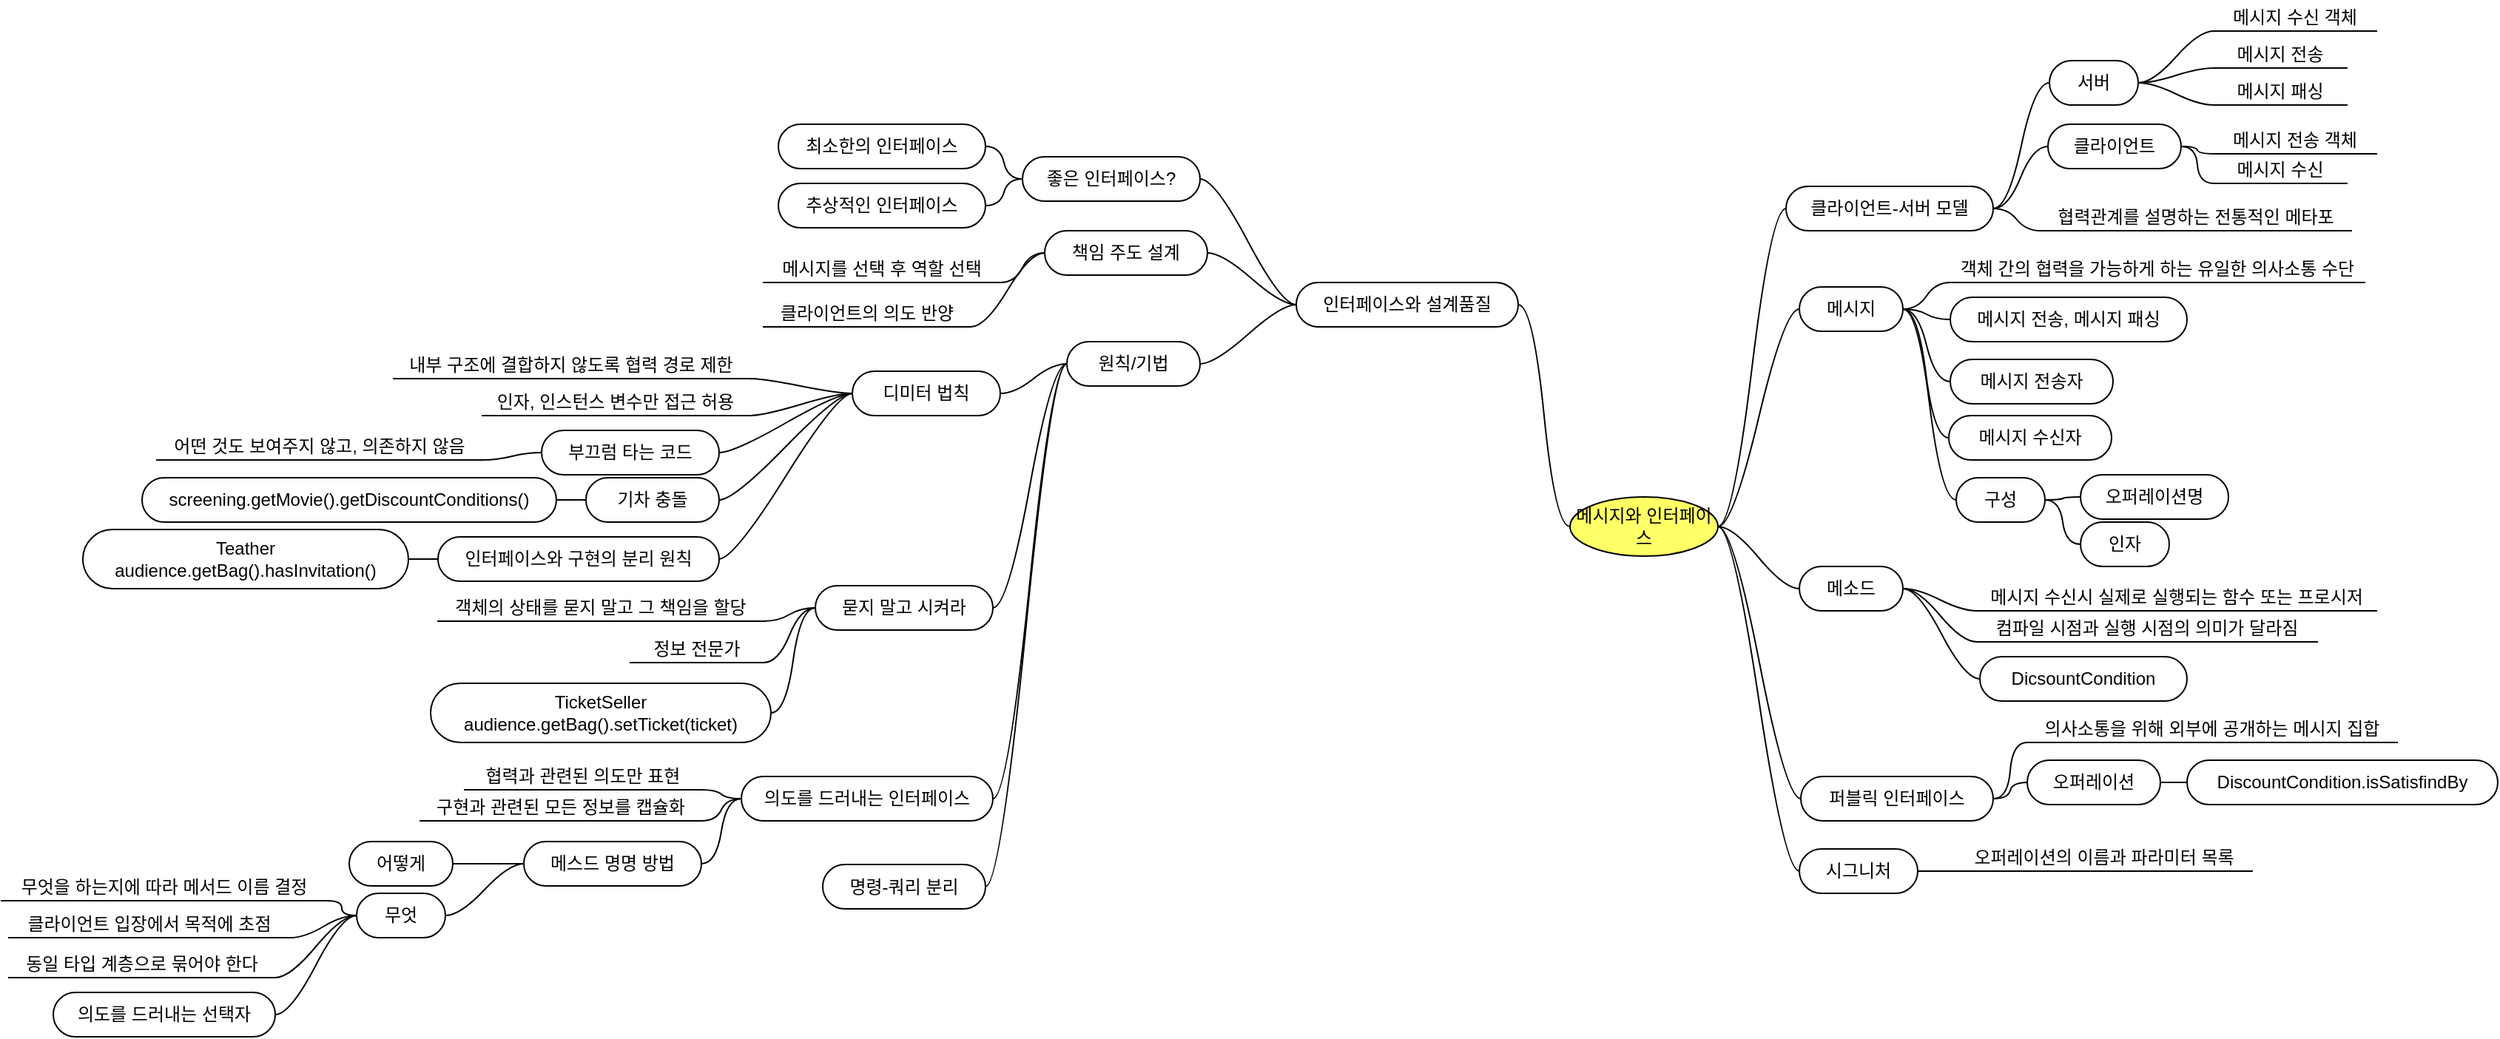 <mxfile version="12.7.0" type="device"><diagram id="qVRHgZTrP4dACm2HoNoG" name="페이지-1"><mxGraphModel dx="2013" dy="1894" grid="1" gridSize="10" guides="1" tooltips="1" connect="1" arrows="1" fold="1" page="1" pageScale="1" pageWidth="827" pageHeight="1169" math="0" shadow="0"><root><mxCell id="0"/><mxCell id="1" parent="0"/><mxCell id="g7JTrddQG_zDjIJKxu5n-1" value="메시지와 인터페이스" style="ellipse;whiteSpace=wrap;html=1;align=center;container=1;recursiveResize=0;treeFolding=1;treeMoving=1;fillColor=#FFFF66;" parent="1" vertex="1"><mxGeometry x="295" y="255" width="100" height="40" as="geometry"/></mxCell><mxCell id="g7JTrddQG_zDjIJKxu5n-4" value="인터페이스와 설계품질" style="whiteSpace=wrap;html=1;rounded=1;arcSize=50;align=center;verticalAlign=middle;container=1;recursiveResize=0;strokeWidth=1;autosize=1;spacing=4;treeFolding=1;treeMoving=1;" parent="1" vertex="1"><mxGeometry x="110" y="110" width="150" height="30" as="geometry"/></mxCell><mxCell id="g7JTrddQG_zDjIJKxu5n-5" value="" style="edgeStyle=entityRelationEdgeStyle;startArrow=none;endArrow=none;segment=10;curved=1;" parent="1" source="g7JTrddQG_zDjIJKxu5n-1" target="g7JTrddQG_zDjIJKxu5n-4" edge="1"><mxGeometry relative="1" as="geometry"><mxPoint x="250" y="380" as="sourcePoint"/></mxGeometry></mxCell><mxCell id="g7JTrddQG_zDjIJKxu5n-10" value="메시지" style="whiteSpace=wrap;html=1;rounded=1;arcSize=50;align=center;verticalAlign=middle;container=1;recursiveResize=0;strokeWidth=1;autosize=1;spacing=4;treeFolding=1;treeMoving=1;" parent="1" vertex="1"><mxGeometry x="450" y="113" width="70" height="30" as="geometry"/></mxCell><mxCell id="g7JTrddQG_zDjIJKxu5n-11" value="" style="edgeStyle=entityRelationEdgeStyle;startArrow=none;endArrow=none;segment=10;curved=1;" parent="1" source="g7JTrddQG_zDjIJKxu5n-1" target="g7JTrddQG_zDjIJKxu5n-10" edge="1"><mxGeometry relative="1" as="geometry"><mxPoint x="566" y="240" as="sourcePoint"/></mxGeometry></mxCell><mxCell id="g7JTrddQG_zDjIJKxu5n-12" value="객체 간의 협력을 가능하게 하는 유일한 의사소통 수단" style="whiteSpace=wrap;html=1;shape=partialRectangle;top=0;left=0;bottom=1;right=0;points=[[0,1],[1,1]];strokeColor=#000000;fillColor=none;align=center;verticalAlign=bottom;routingCenterY=0.5;snapToPoint=1;container=1;recursiveResize=0;autosize=1;treeFolding=1;treeMoving=1;" parent="1" vertex="1"><mxGeometry x="552" y="90" width="280" height="20" as="geometry"/></mxCell><mxCell id="g7JTrddQG_zDjIJKxu5n-13" value="" style="edgeStyle=entityRelationEdgeStyle;startArrow=none;endArrow=none;segment=10;curved=1;" parent="1" source="g7JTrddQG_zDjIJKxu5n-10" target="g7JTrddQG_zDjIJKxu5n-12" edge="1"><mxGeometry relative="1" as="geometry"><mxPoint x="670" y="198" as="sourcePoint"/></mxGeometry></mxCell><mxCell id="g7JTrddQG_zDjIJKxu5n-16" value="클라이언트-서버 모델" style="whiteSpace=wrap;html=1;rounded=1;arcSize=50;align=center;verticalAlign=middle;container=1;recursiveResize=0;strokeWidth=1;autosize=1;spacing=4;treeFolding=1;treeMoving=1;" parent="1" vertex="1"><mxGeometry x="441" y="45" width="140" height="30" as="geometry"/></mxCell><mxCell id="g7JTrddQG_zDjIJKxu5n-17" value="" style="edgeStyle=entityRelationEdgeStyle;startArrow=none;endArrow=none;segment=10;curved=1;" parent="1" source="g7JTrddQG_zDjIJKxu5n-1" target="g7JTrddQG_zDjIJKxu5n-16" edge="1"><mxGeometry relative="1" as="geometry"><mxPoint x="506" y="70" as="sourcePoint"/></mxGeometry></mxCell><mxCell id="g7JTrddQG_zDjIJKxu5n-19" value="클라이언트" style="whiteSpace=wrap;html=1;rounded=1;arcSize=50;align=center;verticalAlign=middle;container=1;recursiveResize=0;strokeWidth=1;autosize=1;spacing=4;treeFolding=1;treeMoving=1;" parent="1" vertex="1"><mxGeometry x="618" y="3" width="90" height="30" as="geometry"/></mxCell><mxCell id="g7JTrddQG_zDjIJKxu5n-20" value="" style="edgeStyle=entityRelationEdgeStyle;startArrow=none;endArrow=none;segment=10;curved=1;" parent="1" source="g7JTrddQG_zDjIJKxu5n-16" target="g7JTrddQG_zDjIJKxu5n-19" edge="1"><mxGeometry relative="1" as="geometry"><mxPoint x="450" y="-10" as="sourcePoint"/></mxGeometry></mxCell><mxCell id="g7JTrddQG_zDjIJKxu5n-21" value="서버" style="whiteSpace=wrap;html=1;rounded=1;arcSize=50;align=center;verticalAlign=middle;container=1;recursiveResize=0;strokeWidth=1;autosize=1;spacing=4;treeFolding=1;treeMoving=1;" parent="1" vertex="1"><mxGeometry x="619" y="-40" width="60" height="30" as="geometry"/></mxCell><mxCell id="g7JTrddQG_zDjIJKxu5n-22" value="" style="edgeStyle=entityRelationEdgeStyle;startArrow=none;endArrow=none;segment=10;curved=1;" parent="1" source="g7JTrddQG_zDjIJKxu5n-16" target="g7JTrddQG_zDjIJKxu5n-21" edge="1"><mxGeometry relative="1" as="geometry"><mxPoint x="620" y="-9.14" as="sourcePoint"/></mxGeometry></mxCell><mxCell id="g7JTrddQG_zDjIJKxu5n-23" value="메시지 전송 객체" style="whiteSpace=wrap;html=1;shape=partialRectangle;top=0;left=0;bottom=1;right=0;points=[[0,1],[1,1]];strokeColor=#000000;fillColor=none;align=center;verticalAlign=bottom;routingCenterY=0.5;snapToPoint=1;container=1;recursiveResize=0;autosize=1;treeFolding=1;treeMoving=1;" parent="1" vertex="1"><mxGeometry x="730" y="3" width="110" height="20" as="geometry"/></mxCell><mxCell id="g7JTrddQG_zDjIJKxu5n-24" value="" style="edgeStyle=entityRelationEdgeStyle;startArrow=none;endArrow=none;segment=10;curved=1;" parent="1" source="g7JTrddQG_zDjIJKxu5n-19" target="g7JTrddQG_zDjIJKxu5n-23" edge="1"><mxGeometry relative="1" as="geometry"><mxPoint x="130.5" y="-345" as="sourcePoint"/></mxGeometry></mxCell><mxCell id="g7JTrddQG_zDjIJKxu5n-25" value="메시지 수신 객체" style="whiteSpace=wrap;html=1;shape=partialRectangle;top=0;left=0;bottom=1;right=0;points=[[0,1],[1,1]];strokeColor=#000000;fillColor=none;align=center;verticalAlign=bottom;routingCenterY=0.5;snapToPoint=1;container=1;recursiveResize=0;autosize=1;treeFolding=1;treeMoving=1;" parent="1" vertex="1"><mxGeometry x="730" y="-80" width="110" height="20" as="geometry"/></mxCell><mxCell id="g7JTrddQG_zDjIJKxu5n-26" value="" style="edgeStyle=entityRelationEdgeStyle;startArrow=none;endArrow=none;segment=10;curved=1;" parent="1" source="g7JTrddQG_zDjIJKxu5n-21" target="g7JTrddQG_zDjIJKxu5n-25" edge="1"><mxGeometry relative="1" as="geometry"><mxPoint x="330.5" y="-345" as="sourcePoint"/></mxGeometry></mxCell><mxCell id="g7JTrddQG_zDjIJKxu5n-39" value="메시지 전송" style="whiteSpace=wrap;html=1;shape=partialRectangle;top=0;left=0;bottom=1;right=0;points=[[0,1],[1,1]];strokeColor=#000000;fillColor=none;align=center;verticalAlign=bottom;routingCenterY=0.5;snapToPoint=1;container=1;recursiveResize=0;autosize=1;treeFolding=1;treeMoving=1;" parent="1" vertex="1"><mxGeometry x="730" y="-55" width="90" height="20" as="geometry"/></mxCell><mxCell id="g7JTrddQG_zDjIJKxu5n-40" value="" style="edgeStyle=entityRelationEdgeStyle;startArrow=none;endArrow=none;segment=10;curved=1;" parent="1" source="g7JTrddQG_zDjIJKxu5n-21" target="g7JTrddQG_zDjIJKxu5n-39" edge="1"><mxGeometry relative="1" as="geometry"><mxPoint x="575.5" y="-145" as="sourcePoint"/></mxGeometry></mxCell><mxCell id="g7JTrddQG_zDjIJKxu5n-41" value="메시지 패싱" style="whiteSpace=wrap;html=1;shape=partialRectangle;top=0;left=0;bottom=1;right=0;points=[[0,1],[1,1]];strokeColor=#000000;fillColor=none;align=center;verticalAlign=bottom;routingCenterY=0.5;snapToPoint=1;container=1;recursiveResize=0;autosize=1;treeFolding=1;treeMoving=1;" parent="1" vertex="1"><mxGeometry x="730" y="-30" width="90" height="20" as="geometry"/></mxCell><mxCell id="g7JTrddQG_zDjIJKxu5n-42" value="" style="edgeStyle=entityRelationEdgeStyle;startArrow=none;endArrow=none;segment=10;curved=1;" parent="1" source="g7JTrddQG_zDjIJKxu5n-21" target="g7JTrddQG_zDjIJKxu5n-41" edge="1"><mxGeometry relative="1" as="geometry"><mxPoint x="590.5" y="-225" as="sourcePoint"/></mxGeometry></mxCell><mxCell id="g7JTrddQG_zDjIJKxu5n-43" value="메시지 수신" style="whiteSpace=wrap;html=1;shape=partialRectangle;top=0;left=0;bottom=1;right=0;points=[[0,1],[1,1]];strokeColor=#000000;fillColor=none;align=center;verticalAlign=bottom;routingCenterY=0.5;snapToPoint=1;container=1;recursiveResize=0;autosize=1;treeFolding=1;treeMoving=1;" parent="1" vertex="1"><mxGeometry x="730" y="23" width="90" height="20" as="geometry"/></mxCell><mxCell id="g7JTrddQG_zDjIJKxu5n-44" value="" style="edgeStyle=entityRelationEdgeStyle;startArrow=none;endArrow=none;segment=10;curved=1;" parent="1" source="g7JTrddQG_zDjIJKxu5n-19" target="g7JTrddQG_zDjIJKxu5n-43" edge="1"><mxGeometry relative="1" as="geometry"><mxPoint x="580.5" as="sourcePoint"/></mxGeometry></mxCell><mxCell id="g7JTrddQG_zDjIJKxu5n-51" value="메시지 전송자" style="whiteSpace=wrap;html=1;rounded=1;arcSize=50;align=center;verticalAlign=middle;container=1;recursiveResize=0;strokeWidth=1;autosize=1;spacing=4;treeFolding=1;treeMoving=1;" parent="1" vertex="1"><mxGeometry x="552" y="162" width="110" height="30" as="geometry"/></mxCell><mxCell id="g7JTrddQG_zDjIJKxu5n-52" value="" style="edgeStyle=entityRelationEdgeStyle;startArrow=none;endArrow=none;segment=10;curved=1;" parent="1" source="g7JTrddQG_zDjIJKxu5n-10" target="g7JTrddQG_zDjIJKxu5n-51" edge="1"><mxGeometry relative="1" as="geometry"><mxPoint x="530" y="440" as="sourcePoint"/></mxGeometry></mxCell><mxCell id="g7JTrddQG_zDjIJKxu5n-53" value="메시지 수신자" style="whiteSpace=wrap;html=1;rounded=1;arcSize=50;align=center;verticalAlign=middle;container=1;recursiveResize=0;strokeWidth=1;autosize=1;spacing=4;treeFolding=1;treeMoving=1;" parent="1" vertex="1"><mxGeometry x="551" y="200" width="110" height="30" as="geometry"/></mxCell><mxCell id="g7JTrddQG_zDjIJKxu5n-54" value="" style="edgeStyle=entityRelationEdgeStyle;startArrow=none;endArrow=none;segment=10;curved=1;" parent="1" source="g7JTrddQG_zDjIJKxu5n-10" target="g7JTrddQG_zDjIJKxu5n-53" edge="1"><mxGeometry relative="1" as="geometry"><mxPoint x="556" y="490" as="sourcePoint"/></mxGeometry></mxCell><mxCell id="PtSei9z408HLyo9STdNj-1" value="메소드" style="whiteSpace=wrap;html=1;rounded=1;arcSize=50;align=center;verticalAlign=middle;container=1;recursiveResize=0;strokeWidth=1;autosize=1;spacing=4;treeFolding=1;treeMoving=1;" parent="1" vertex="1"><mxGeometry x="450" y="302" width="70" height="30" as="geometry"/></mxCell><mxCell id="PtSei9z408HLyo9STdNj-2" value="" style="edgeStyle=entityRelationEdgeStyle;startArrow=none;endArrow=none;segment=10;curved=1;" parent="1" source="g7JTrddQG_zDjIJKxu5n-1" target="PtSei9z408HLyo9STdNj-1" edge="1"><mxGeometry relative="1" as="geometry"><mxPoint x="710" y="310" as="sourcePoint"/></mxGeometry></mxCell><mxCell id="PtSei9z408HLyo9STdNj-3" value="DicsountCondition" style="whiteSpace=wrap;html=1;rounded=1;arcSize=50;align=center;verticalAlign=middle;container=1;recursiveResize=0;strokeWidth=1;autosize=1;spacing=4;treeFolding=1;treeMoving=1;" parent="1" vertex="1"><mxGeometry x="572" y="363" width="140" height="30" as="geometry"/></mxCell><mxCell id="PtSei9z408HLyo9STdNj-4" value="" style="edgeStyle=entityRelationEdgeStyle;startArrow=none;endArrow=none;segment=10;curved=1;" parent="1" source="PtSei9z408HLyo9STdNj-1" target="PtSei9z408HLyo9STdNj-3" edge="1"><mxGeometry relative="1" as="geometry"><mxPoint x="310" y="390" as="sourcePoint"/></mxGeometry></mxCell><mxCell id="PtSei9z408HLyo9STdNj-5" value="메시지 수신시 실제로 실행되는 함수 또는 프로시저" style="whiteSpace=wrap;html=1;shape=partialRectangle;top=0;left=0;bottom=1;right=0;points=[[0,1],[1,1]];strokeColor=#000000;fillColor=none;align=center;verticalAlign=bottom;routingCenterY=0.5;snapToPoint=1;container=1;recursiveResize=0;autosize=1;treeFolding=1;treeMoving=1;" parent="1" vertex="1"><mxGeometry x="570" y="312" width="270" height="20" as="geometry"/></mxCell><mxCell id="PtSei9z408HLyo9STdNj-6" value="" style="edgeStyle=entityRelationEdgeStyle;startArrow=none;endArrow=none;segment=10;curved=1;" parent="1" source="PtSei9z408HLyo9STdNj-1" target="PtSei9z408HLyo9STdNj-5" edge="1"><mxGeometry relative="1" as="geometry"><mxPoint x="321" y="448" as="sourcePoint"/></mxGeometry></mxCell><mxCell id="PtSei9z408HLyo9STdNj-9" value="퍼블릭 인터페이스" style="whiteSpace=wrap;html=1;rounded=1;arcSize=50;align=center;verticalAlign=middle;container=1;recursiveResize=0;strokeWidth=1;autosize=1;spacing=4;treeFolding=1;treeMoving=1;" parent="1" vertex="1"><mxGeometry x="451" y="444" width="130" height="30" as="geometry"/></mxCell><mxCell id="PtSei9z408HLyo9STdNj-10" value="" style="edgeStyle=entityRelationEdgeStyle;startArrow=none;endArrow=none;segment=10;curved=1;" parent="1" source="g7JTrddQG_zDjIJKxu5n-1" target="PtSei9z408HLyo9STdNj-9" edge="1"><mxGeometry relative="1" as="geometry"><mxPoint x="820" y="250" as="sourcePoint"/></mxGeometry></mxCell><mxCell id="PtSei9z408HLyo9STdNj-11" value="오퍼레이션" style="whiteSpace=wrap;html=1;rounded=1;arcSize=50;align=center;verticalAlign=middle;container=1;recursiveResize=0;strokeWidth=1;autosize=1;spacing=4;treeFolding=1;treeMoving=1;" parent="1" vertex="1"><mxGeometry x="604" y="433" width="90" height="30" as="geometry"/></mxCell><mxCell id="PtSei9z408HLyo9STdNj-12" value="" style="edgeStyle=entityRelationEdgeStyle;startArrow=none;endArrow=none;segment=10;curved=1;" parent="1" source="PtSei9z408HLyo9STdNj-9" target="PtSei9z408HLyo9STdNj-11" edge="1"><mxGeometry relative="1" as="geometry"><mxPoint x="110" y="540" as="sourcePoint"/></mxGeometry></mxCell><mxCell id="PtSei9z408HLyo9STdNj-14" value="의사소통을 위해 외부에 공개하는 메시지 집합" style="whiteSpace=wrap;html=1;shape=partialRectangle;top=0;left=0;bottom=1;right=0;points=[[0,1],[1,1]];strokeColor=#000000;fillColor=none;align=center;verticalAlign=bottom;routingCenterY=0.5;snapToPoint=1;container=1;recursiveResize=0;autosize=1;treeFolding=1;treeMoving=1;" parent="1" vertex="1"><mxGeometry x="604" y="401" width="250" height="20" as="geometry"/></mxCell><mxCell id="PtSei9z408HLyo9STdNj-15" value="" style="edgeStyle=entityRelationEdgeStyle;startArrow=none;endArrow=none;segment=10;curved=1;" parent="1" source="PtSei9z408HLyo9STdNj-9" target="PtSei9z408HLyo9STdNj-14" edge="1"><mxGeometry relative="1" as="geometry"><mxPoint x="110" y="540" as="sourcePoint"/></mxGeometry></mxCell><mxCell id="PtSei9z408HLyo9STdNj-26" value="DiscountCondition.isSatisfindBy" style="whiteSpace=wrap;html=1;rounded=1;arcSize=50;align=center;verticalAlign=middle;container=1;recursiveResize=0;strokeWidth=1;autosize=1;spacing=4;treeFolding=1;treeMoving=1;" parent="1" vertex="1"><mxGeometry x="712" y="433" width="210" height="30" as="geometry"/></mxCell><mxCell id="PtSei9z408HLyo9STdNj-27" value="" style="edgeStyle=entityRelationEdgeStyle;startArrow=none;endArrow=none;segment=10;curved=1;" parent="1" source="PtSei9z408HLyo9STdNj-11" target="PtSei9z408HLyo9STdNj-26" edge="1"><mxGeometry relative="1" as="geometry"><mxPoint x="-212" y="640" as="sourcePoint"/></mxGeometry></mxCell><mxCell id="PtSei9z408HLyo9STdNj-28" value="시그니처" style="whiteSpace=wrap;html=1;rounded=1;arcSize=50;align=center;verticalAlign=middle;container=1;recursiveResize=0;strokeWidth=1;autosize=1;spacing=4;treeFolding=1;treeMoving=1;" parent="1" vertex="1"><mxGeometry x="450" y="493" width="80" height="30" as="geometry"/></mxCell><mxCell id="PtSei9z408HLyo9STdNj-29" value="" style="edgeStyle=entityRelationEdgeStyle;startArrow=none;endArrow=none;segment=10;curved=1;" parent="1" source="g7JTrddQG_zDjIJKxu5n-1" target="PtSei9z408HLyo9STdNj-28" edge="1"><mxGeometry relative="1" as="geometry"><mxPoint x="-175" y="723" as="sourcePoint"/></mxGeometry></mxCell><mxCell id="PtSei9z408HLyo9STdNj-30" value="오퍼레이션의 이름과 파라미터 목록" style="whiteSpace=wrap;html=1;shape=partialRectangle;top=0;left=0;bottom=1;right=0;points=[[0,1],[1,1]];strokeColor=#000000;fillColor=none;align=center;verticalAlign=bottom;routingCenterY=0.5;snapToPoint=1;container=1;recursiveResize=0;autosize=1;treeFolding=1;treeMoving=1;" parent="1" vertex="1"><mxGeometry x="556" y="488" width="200" height="20" as="geometry"/></mxCell><mxCell id="PtSei9z408HLyo9STdNj-31" value="" style="edgeStyle=entityRelationEdgeStyle;startArrow=none;endArrow=none;segment=10;curved=1;" parent="1" source="PtSei9z408HLyo9STdNj-28" target="PtSei9z408HLyo9STdNj-30" edge="1"><mxGeometry relative="1" as="geometry"><mxPoint x="991" y="647" as="sourcePoint"/></mxGeometry></mxCell><mxCell id="PtSei9z408HLyo9STdNj-32" value="메시지 전송, 메시지 패싱" style="whiteSpace=wrap;html=1;rounded=1;arcSize=50;align=center;verticalAlign=middle;container=1;recursiveResize=0;strokeWidth=1;autosize=1;spacing=4;treeFolding=1;treeMoving=1;" parent="1" vertex="1"><mxGeometry x="552" y="120" width="160" height="30" as="geometry"/></mxCell><mxCell id="PtSei9z408HLyo9STdNj-33" value="" style="edgeStyle=entityRelationEdgeStyle;startArrow=none;endArrow=none;segment=10;curved=1;" parent="1" source="g7JTrddQG_zDjIJKxu5n-10" target="PtSei9z408HLyo9STdNj-32" edge="1"><mxGeometry relative="1" as="geometry"><mxPoint x="520" y="384" as="sourcePoint"/></mxGeometry></mxCell><mxCell id="PtSei9z408HLyo9STdNj-36" value="좋은 인터페이스?" style="whiteSpace=wrap;html=1;rounded=1;arcSize=50;align=center;verticalAlign=middle;container=1;recursiveResize=0;strokeWidth=1;autosize=1;spacing=4;treeFolding=1;treeMoving=1;fillColor=#FFFFFF;" parent="1" vertex="1"><mxGeometry x="-75" y="25" width="120" height="30" as="geometry"/></mxCell><mxCell id="PtSei9z408HLyo9STdNj-37" value="" style="edgeStyle=entityRelationEdgeStyle;startArrow=none;endArrow=none;segment=10;curved=1;fillColor=#FFFFFF;" parent="1" source="g7JTrddQG_zDjIJKxu5n-4" target="PtSei9z408HLyo9STdNj-36" edge="1"><mxGeometry relative="1" as="geometry"><mxPoint x="-60" y="610" as="sourcePoint"/></mxGeometry></mxCell><mxCell id="PtSei9z408HLyo9STdNj-42" value="최소한의 인터페이스" style="whiteSpace=wrap;html=1;rounded=1;arcSize=50;align=center;verticalAlign=middle;container=1;recursiveResize=0;strokeWidth=1;autosize=1;spacing=4;treeFolding=1;treeMoving=1;fillColor=#FFFFFF;" parent="1" vertex="1"><mxGeometry x="-240" y="3" width="140" height="30" as="geometry"/></mxCell><mxCell id="PtSei9z408HLyo9STdNj-43" value="" style="edgeStyle=entityRelationEdgeStyle;startArrow=none;endArrow=none;segment=10;curved=1;fillColor=#FFFFFF;" parent="1" source="PtSei9z408HLyo9STdNj-36" target="PtSei9z408HLyo9STdNj-42" edge="1"><mxGeometry relative="1" as="geometry"><mxPoint x="40" y="720" as="sourcePoint"/></mxGeometry></mxCell><mxCell id="PtSei9z408HLyo9STdNj-44" value="추상적인 인터페이스" style="whiteSpace=wrap;html=1;rounded=1;arcSize=50;align=center;verticalAlign=middle;container=1;recursiveResize=0;strokeWidth=1;autosize=1;spacing=4;treeFolding=1;treeMoving=1;fillColor=#FFFFFF;" parent="1" vertex="1"><mxGeometry x="-240" y="43" width="140" height="30" as="geometry"/></mxCell><mxCell id="PtSei9z408HLyo9STdNj-45" value="" style="edgeStyle=entityRelationEdgeStyle;startArrow=none;endArrow=none;segment=10;curved=1;fillColor=#FFFFFF;" parent="1" source="PtSei9z408HLyo9STdNj-36" target="PtSei9z408HLyo9STdNj-44" edge="1"><mxGeometry relative="1" as="geometry"><mxPoint x="74" y="770" as="sourcePoint"/></mxGeometry></mxCell><mxCell id="PtSei9z408HLyo9STdNj-46" value="책임 주도 설계" style="whiteSpace=wrap;html=1;rounded=1;arcSize=50;align=center;verticalAlign=middle;container=1;recursiveResize=0;strokeWidth=1;autosize=1;spacing=4;treeFolding=1;treeMoving=1;fillColor=#FFFFFF;" parent="1" vertex="1"><mxGeometry x="-60" y="75" width="110" height="30" as="geometry"/></mxCell><mxCell id="PtSei9z408HLyo9STdNj-47" value="" style="edgeStyle=entityRelationEdgeStyle;startArrow=none;endArrow=none;segment=10;curved=1;fillColor=#FFFFFF;" parent="1" source="g7JTrddQG_zDjIJKxu5n-4" target="PtSei9z408HLyo9STdNj-46" edge="1"><mxGeometry relative="1" as="geometry"><mxPoint x="138" y="520" as="sourcePoint"/></mxGeometry></mxCell><mxCell id="PtSei9z408HLyo9STdNj-48" value="메시지를 선택 후 역할 선택" style="whiteSpace=wrap;html=1;shape=partialRectangle;top=0;left=0;bottom=1;right=0;points=[[0,1],[1,1]];strokeColor=#000000;fillColor=none;align=center;verticalAlign=bottom;routingCenterY=0.5;snapToPoint=1;container=1;recursiveResize=0;autosize=1;treeFolding=1;treeMoving=1;" parent="1" vertex="1"><mxGeometry x="-250" y="90" width="160" height="20" as="geometry"/></mxCell><mxCell id="PtSei9z408HLyo9STdNj-49" value="" style="edgeStyle=entityRelationEdgeStyle;startArrow=none;endArrow=none;segment=10;curved=1;fillColor=#FFFFFF;" parent="1" source="PtSei9z408HLyo9STdNj-46" target="PtSei9z408HLyo9STdNj-48" edge="1"><mxGeometry relative="1" as="geometry"><mxPoint x="-40" y="500" as="sourcePoint"/></mxGeometry></mxCell><mxCell id="PtSei9z408HLyo9STdNj-50" value="클라이언트의 의도 반양" style="whiteSpace=wrap;html=1;shape=partialRectangle;top=0;left=0;bottom=1;right=0;points=[[0,1],[1,1]];strokeColor=#000000;fillColor=none;align=center;verticalAlign=bottom;routingCenterY=0.5;snapToPoint=1;container=1;recursiveResize=0;autosize=1;treeFolding=1;treeMoving=1;" parent="1" vertex="1"><mxGeometry x="-250" y="120" width="140" height="20" as="geometry"/></mxCell><mxCell id="PtSei9z408HLyo9STdNj-51" value="" style="edgeStyle=entityRelationEdgeStyle;startArrow=none;endArrow=none;segment=10;curved=1;fillColor=#FFFFFF;" parent="1" source="PtSei9z408HLyo9STdNj-46" target="PtSei9z408HLyo9STdNj-50" edge="1"><mxGeometry relative="1" as="geometry"><mxPoint x="-74" y="530" as="sourcePoint"/></mxGeometry></mxCell><mxCell id="PtSei9z408HLyo9STdNj-54" value="원칙/기법" style="whiteSpace=wrap;html=1;rounded=1;arcSize=50;align=center;verticalAlign=middle;container=1;recursiveResize=0;strokeWidth=1;autosize=1;spacing=4;treeFolding=1;treeMoving=1;fillColor=#FFFFFF;" parent="1" vertex="1"><mxGeometry x="-45" y="150" width="90" height="30" as="geometry"/></mxCell><mxCell id="PtSei9z408HLyo9STdNj-55" value="" style="edgeStyle=entityRelationEdgeStyle;startArrow=none;endArrow=none;segment=10;curved=1;fillColor=#FFFFFF;" parent="1" source="g7JTrddQG_zDjIJKxu5n-4" target="PtSei9z408HLyo9STdNj-54" edge="1"><mxGeometry relative="1" as="geometry"><mxPoint x="357" y="630" as="sourcePoint"/></mxGeometry></mxCell><mxCell id="PtSei9z408HLyo9STdNj-56" value="디미터 법칙" style="whiteSpace=wrap;html=1;rounded=1;arcSize=50;align=center;verticalAlign=middle;container=1;recursiveResize=0;strokeWidth=1;autosize=1;spacing=4;treeFolding=1;treeMoving=1;fillColor=#FFFFFF;" parent="1" vertex="1"><mxGeometry x="-190" y="170" width="100" height="30" as="geometry"/></mxCell><mxCell id="PtSei9z408HLyo9STdNj-57" value="" style="edgeStyle=entityRelationEdgeStyle;startArrow=none;endArrow=none;segment=10;curved=1;fillColor=#FFFFFF;" parent="1" source="PtSei9z408HLyo9STdNj-54" target="PtSei9z408HLyo9STdNj-56" edge="1"><mxGeometry relative="1" as="geometry"><mxPoint x="724" y="530" as="sourcePoint"/></mxGeometry></mxCell><mxCell id="PtSei9z408HLyo9STdNj-58" value="묻지 말고 시켜라" style="whiteSpace=wrap;html=1;rounded=1;arcSize=50;align=center;verticalAlign=middle;container=1;recursiveResize=0;strokeWidth=1;autosize=1;spacing=4;treeFolding=1;treeMoving=1;fillColor=#FFFFFF;" parent="1" vertex="1"><mxGeometry x="-215" y="315" width="120" height="30" as="geometry"/></mxCell><mxCell id="PtSei9z408HLyo9STdNj-59" value="" style="edgeStyle=entityRelationEdgeStyle;startArrow=none;endArrow=none;segment=10;curved=1;fillColor=#FFFFFF;" parent="1" source="PtSei9z408HLyo9STdNj-54" target="PtSei9z408HLyo9STdNj-58" edge="1"><mxGeometry relative="1" as="geometry"><mxPoint x="701" y="620" as="sourcePoint"/></mxGeometry></mxCell><mxCell id="PtSei9z408HLyo9STdNj-60" value="의도를 드러내는 인터페이스" style="whiteSpace=wrap;html=1;rounded=1;arcSize=50;align=center;verticalAlign=middle;container=1;recursiveResize=0;strokeWidth=1;autosize=1;spacing=4;treeFolding=1;treeMoving=1;fillColor=#FFFFFF;" parent="1" vertex="1"><mxGeometry x="-265" y="444" width="170" height="30" as="geometry"/></mxCell><mxCell id="PtSei9z408HLyo9STdNj-61" value="" style="edgeStyle=entityRelationEdgeStyle;startArrow=none;endArrow=none;segment=10;curved=1;fillColor=#FFFFFF;" parent="1" source="PtSei9z408HLyo9STdNj-54" target="PtSei9z408HLyo9STdNj-60" edge="1"><mxGeometry relative="1" as="geometry"><mxPoint x="551" y="678" as="sourcePoint"/></mxGeometry></mxCell><mxCell id="PtSei9z408HLyo9STdNj-62" value="명령-쿼리 분리" style="whiteSpace=wrap;html=1;rounded=1;arcSize=50;align=center;verticalAlign=middle;container=1;recursiveResize=0;strokeWidth=1;autosize=1;spacing=4;treeFolding=1;treeMoving=1;fillColor=#FFFFFF;" parent="1" vertex="1"><mxGeometry x="-210" y="503.5" width="110" height="30" as="geometry"/></mxCell><mxCell id="PtSei9z408HLyo9STdNj-63" value="" style="edgeStyle=entityRelationEdgeStyle;startArrow=none;endArrow=none;segment=10;curved=1;fillColor=#FFFFFF;" parent="1" source="PtSei9z408HLyo9STdNj-54" target="PtSei9z408HLyo9STdNj-62" edge="1"><mxGeometry relative="1" as="geometry"><mxPoint x="400" y="690" as="sourcePoint"/></mxGeometry></mxCell><mxCell id="PtSei9z408HLyo9STdNj-64" value="내부 구조에 결합하지 않도록 협력 경로 제한" style="whiteSpace=wrap;html=1;shape=partialRectangle;top=0;left=0;bottom=1;right=0;points=[[0,1],[1,1]];strokeColor=#000000;fillColor=none;align=center;verticalAlign=bottom;routingCenterY=0.5;snapToPoint=1;container=1;recursiveResize=0;autosize=1;treeFolding=1;treeMoving=1;" parent="1" vertex="1"><mxGeometry x="-500" y="155" width="240" height="20" as="geometry"/></mxCell><mxCell id="PtSei9z408HLyo9STdNj-65" value="" style="edgeStyle=entityRelationEdgeStyle;startArrow=none;endArrow=none;segment=10;curved=1;fillColor=#FFFFFF;" parent="1" source="PtSei9z408HLyo9STdNj-56" target="PtSei9z408HLyo9STdNj-64" edge="1"><mxGeometry relative="1" as="geometry"><mxPoint x="890" y="500" as="sourcePoint"/></mxGeometry></mxCell><mxCell id="PtSei9z408HLyo9STdNj-66" value="인자, 인스턴스 변수만 접근 허용" style="whiteSpace=wrap;html=1;shape=partialRectangle;top=0;left=0;bottom=1;right=0;points=[[0,1],[1,1]];strokeColor=#000000;fillColor=none;align=center;verticalAlign=bottom;routingCenterY=0.5;snapToPoint=1;container=1;recursiveResize=0;autosize=1;treeFolding=1;treeMoving=1;" parent="1" vertex="1"><mxGeometry x="-440" y="180" width="180" height="20" as="geometry"/></mxCell><mxCell id="PtSei9z408HLyo9STdNj-67" value="" style="edgeStyle=entityRelationEdgeStyle;startArrow=none;endArrow=none;segment=10;curved=1;fillColor=#FFFFFF;" parent="1" source="PtSei9z408HLyo9STdNj-56" target="PtSei9z408HLyo9STdNj-66" edge="1"><mxGeometry relative="1" as="geometry"><mxPoint x="860" y="558" as="sourcePoint"/></mxGeometry></mxCell><mxCell id="PtSei9z408HLyo9STdNj-68" value="부끄럼 타는 코드" style="whiteSpace=wrap;html=1;rounded=1;arcSize=50;align=center;verticalAlign=middle;container=1;recursiveResize=0;strokeWidth=1;autosize=1;spacing=4;treeFolding=1;treeMoving=1;fillColor=#FFFFFF;" parent="1" vertex="1"><mxGeometry x="-400" y="210" width="120" height="30" as="geometry"/></mxCell><mxCell id="PtSei9z408HLyo9STdNj-69" value="" style="edgeStyle=entityRelationEdgeStyle;startArrow=none;endArrow=none;segment=10;curved=1;fillColor=#FFFFFF;" parent="1" source="PtSei9z408HLyo9STdNj-56" target="PtSei9z408HLyo9STdNj-68" edge="1"><mxGeometry relative="1" as="geometry"><mxPoint x="793" y="446" as="sourcePoint"/></mxGeometry></mxCell><mxCell id="PtSei9z408HLyo9STdNj-70" value="어떤 것도 보여주지 않고, 의존하지 않음" style="whiteSpace=wrap;html=1;shape=partialRectangle;top=0;left=0;bottom=1;right=0;points=[[0,1],[1,1]];strokeColor=#000000;fillColor=none;align=center;verticalAlign=bottom;routingCenterY=0.5;snapToPoint=1;container=1;recursiveResize=0;autosize=1;treeFolding=1;treeMoving=1;" parent="1" vertex="1"><mxGeometry x="-660" y="210" width="220" height="20" as="geometry"/></mxCell><mxCell id="PtSei9z408HLyo9STdNj-71" value="" style="edgeStyle=entityRelationEdgeStyle;startArrow=none;endArrow=none;segment=10;curved=1;fillColor=#FFFFFF;" parent="1" source="PtSei9z408HLyo9STdNj-68" target="PtSei9z408HLyo9STdNj-70" edge="1"><mxGeometry relative="1" as="geometry"><mxPoint x="940" y="404" as="sourcePoint"/></mxGeometry></mxCell><mxCell id="PtSei9z408HLyo9STdNj-72" value="screening.getMovie().getDiscountConditions()" style="whiteSpace=wrap;html=1;rounded=1;arcSize=50;align=center;verticalAlign=middle;container=1;recursiveResize=0;strokeWidth=1;autosize=1;spacing=4;treeFolding=1;treeMoving=1;fillColor=#FFFFFF;" parent="1" vertex="1"><mxGeometry x="-670" y="242" width="280" height="30" as="geometry"/></mxCell><mxCell id="PtSei9z408HLyo9STdNj-73" value="" style="edgeStyle=entityRelationEdgeStyle;startArrow=none;endArrow=none;segment=10;curved=1;fillColor=#FFFFFF;" parent="1" source="PtSei9z408HLyo9STdNj-74" target="PtSei9z408HLyo9STdNj-72" edge="1"><mxGeometry relative="1" as="geometry"><mxPoint x="918" y="603" as="sourcePoint"/></mxGeometry></mxCell><mxCell id="PtSei9z408HLyo9STdNj-74" value="기차 충돌" style="whiteSpace=wrap;html=1;rounded=1;arcSize=50;align=center;verticalAlign=middle;container=1;recursiveResize=0;strokeWidth=1;autosize=1;spacing=4;treeFolding=1;treeMoving=1;fillColor=#FFFFFF;" parent="1" vertex="1"><mxGeometry x="-370" y="242" width="90" height="30" as="geometry"/></mxCell><mxCell id="PtSei9z408HLyo9STdNj-75" value="" style="edgeStyle=entityRelationEdgeStyle;startArrow=none;endArrow=none;segment=10;curved=1;fillColor=#FFFFFF;" parent="1" source="PtSei9z408HLyo9STdNj-56" target="PtSei9z408HLyo9STdNj-74" edge="1"><mxGeometry relative="1" as="geometry"><mxPoint x="859" y="620" as="sourcePoint"/></mxGeometry></mxCell><mxCell id="PtSei9z408HLyo9STdNj-76" value="객체의 상태를 묻지 말고 그 책임을 할당" style="whiteSpace=wrap;html=1;shape=partialRectangle;top=0;left=0;bottom=1;right=0;points=[[0,1],[1,1]];strokeColor=#000000;fillColor=none;align=center;verticalAlign=bottom;routingCenterY=0.5;snapToPoint=1;container=1;recursiveResize=0;autosize=1;treeFolding=1;treeMoving=1;" parent="1" vertex="1"><mxGeometry x="-470" y="319" width="220" height="20" as="geometry"/></mxCell><mxCell id="PtSei9z408HLyo9STdNj-77" value="" style="edgeStyle=entityRelationEdgeStyle;startArrow=none;endArrow=none;segment=10;curved=1;fillColor=#FFFFFF;" parent="1" source="PtSei9z408HLyo9STdNj-58" target="PtSei9z408HLyo9STdNj-76" edge="1"><mxGeometry relative="1" as="geometry"><mxPoint x="960" y="696" as="sourcePoint"/></mxGeometry></mxCell><mxCell id="PtSei9z408HLyo9STdNj-80" value="정보 전문가" style="whiteSpace=wrap;html=1;shape=partialRectangle;top=0;left=0;bottom=1;right=0;points=[[0,1],[1,1]];strokeColor=#000000;fillColor=none;align=center;verticalAlign=bottom;routingCenterY=0.5;snapToPoint=1;container=1;recursiveResize=0;autosize=1;treeFolding=1;treeMoving=1;" parent="1" vertex="1"><mxGeometry x="-340" y="347" width="90" height="20" as="geometry"/></mxCell><mxCell id="PtSei9z408HLyo9STdNj-81" value="" style="edgeStyle=entityRelationEdgeStyle;startArrow=none;endArrow=none;segment=10;curved=1;fillColor=#FFFFFF;" parent="1" source="PtSei9z408HLyo9STdNj-58" target="PtSei9z408HLyo9STdNj-80" edge="1"><mxGeometry relative="1" as="geometry"><mxPoint x="907.5" y="736" as="sourcePoint"/></mxGeometry></mxCell><mxCell id="PtSei9z408HLyo9STdNj-82" value="어떻게" style="whiteSpace=wrap;html=1;rounded=1;arcSize=50;align=center;verticalAlign=middle;container=1;recursiveResize=0;strokeWidth=1;autosize=1;spacing=4;treeFolding=1;treeMoving=1;fillColor=#FFFFFF;" parent="1" vertex="1" collapsed="1"><mxGeometry x="-530" y="488" width="70" height="30" as="geometry"/></mxCell><mxCell id="PtSei9z408HLyo9STdNj-83" value="" style="edgeStyle=entityRelationEdgeStyle;startArrow=none;endArrow=none;segment=10;curved=1;fillColor=#FFFFFF;" parent="1" source="PtSei9z408HLyo9STdNj-86" target="PtSei9z408HLyo9STdNj-82" edge="1"><mxGeometry relative="1" as="geometry"><mxPoint x="460" y="763" as="sourcePoint"/></mxGeometry></mxCell><mxCell id="PtSei9z408HLyo9STdNj-84" value="무엇" style="whiteSpace=wrap;html=1;rounded=1;arcSize=50;align=center;verticalAlign=middle;container=1;recursiveResize=0;strokeWidth=1;autosize=1;spacing=4;treeFolding=1;treeMoving=1;fillColor=#FFFFFF;" parent="1" vertex="1"><mxGeometry x="-525" y="523" width="60" height="30" as="geometry"/></mxCell><mxCell id="PtSei9z408HLyo9STdNj-85" value="" style="edgeStyle=entityRelationEdgeStyle;startArrow=none;endArrow=none;segment=10;curved=1;fillColor=#FFFFFF;" parent="1" source="PtSei9z408HLyo9STdNj-86" target="PtSei9z408HLyo9STdNj-84" edge="1"><mxGeometry relative="1" as="geometry"><mxPoint x="542" y="728" as="sourcePoint"/></mxGeometry></mxCell><mxCell id="PtSei9z408HLyo9STdNj-86" value="메스드 명명 방법" style="whiteSpace=wrap;html=1;rounded=1;arcSize=50;align=center;verticalAlign=middle;container=1;recursiveResize=0;strokeWidth=1;autosize=1;spacing=4;treeFolding=1;treeMoving=1;fillColor=#FFFFFF;" parent="1" vertex="1"><mxGeometry x="-412" y="488" width="120" height="30" as="geometry"/></mxCell><mxCell id="PtSei9z408HLyo9STdNj-87" value="" style="edgeStyle=entityRelationEdgeStyle;startArrow=none;endArrow=none;segment=10;curved=1;fillColor=#FFFFFF;" parent="1" source="PtSei9z408HLyo9STdNj-60" target="PtSei9z408HLyo9STdNj-86" edge="1"><mxGeometry relative="1" as="geometry"><mxPoint x="589" y="791" as="sourcePoint"/></mxGeometry></mxCell><mxCell id="PtSei9z408HLyo9STdNj-88" value="동일한 역할" style="whiteSpace=wrap;html=1;rounded=1;arcSize=50;align=center;verticalAlign=middle;container=1;recursiveResize=0;strokeWidth=1;autosize=1;spacing=4;treeFolding=1;treeMoving=1;fillColor=#FFFFFF;" parent="1" vertex="1" visible="0"><mxGeometry x="540" y="610" width="100" height="30" as="geometry"/></mxCell><mxCell id="PtSei9z408HLyo9STdNj-89" value="" style="edgeStyle=entityRelationEdgeStyle;startArrow=none;endArrow=none;segment=10;curved=1;fillColor=#FFFFFF;" parent="1" source="PtSei9z408HLyo9STdNj-82" target="PtSei9z408HLyo9STdNj-88" edge="1" visible="0"><mxGeometry relative="1" as="geometry"><mxPoint x="550" y="900" as="sourcePoint"/></mxGeometry></mxCell><mxCell id="PtSei9z408HLyo9STdNj-90" value="변경에 취약" style="whiteSpace=wrap;html=1;rounded=1;arcSize=50;align=center;verticalAlign=middle;container=1;recursiveResize=0;strokeWidth=1;autosize=1;spacing=4;treeFolding=1;treeMoving=1;fillColor=#FFFFFF;" parent="1" vertex="1" visible="0"><mxGeometry x="540" y="650" width="100" height="30" as="geometry"/></mxCell><mxCell id="PtSei9z408HLyo9STdNj-91" value="" style="edgeStyle=entityRelationEdgeStyle;startArrow=none;endArrow=none;segment=10;curved=1;fillColor=#FFFFFF;" parent="1" source="PtSei9z408HLyo9STdNj-82" target="PtSei9z408HLyo9STdNj-90" edge="1" visible="0"><mxGeometry relative="1" as="geometry"><mxPoint x="715" y="880" as="sourcePoint"/></mxGeometry></mxCell><mxCell id="PtSei9z408HLyo9STdNj-92" value="isSatisfiedByPeriod/isSatisfiedBySequence" style="whiteSpace=wrap;html=1;rounded=1;arcSize=50;align=center;verticalAlign=middle;container=1;recursiveResize=0;strokeWidth=1;autosize=1;spacing=4;treeFolding=1;treeMoving=1;fillColor=#FFFFFF;" parent="1" vertex="1" visible="0"><mxGeometry x="735" y="650" width="270" height="30" as="geometry"/></mxCell><mxCell id="PtSei9z408HLyo9STdNj-93" value="" style="edgeStyle=entityRelationEdgeStyle;startArrow=none;endArrow=none;segment=10;curved=1;fillColor=#FFFFFF;" parent="1" source="PtSei9z408HLyo9STdNj-90" target="PtSei9z408HLyo9STdNj-92" edge="1" visible="0"><mxGeometry relative="1" as="geometry"><mxPoint x="801" y="789" as="sourcePoint"/></mxGeometry></mxCell><mxCell id="PtSei9z408HLyo9STdNj-96" value="내부 구현에 초점" style="whiteSpace=wrap;html=1;shape=partialRectangle;top=0;left=0;bottom=1;right=0;points=[[0,1],[1,1]];strokeColor=#000000;fillColor=none;align=center;verticalAlign=bottom;routingCenterY=0.5;snapToPoint=1;container=1;recursiveResize=0;autosize=1;treeFolding=1;treeMoving=1;" parent="1" vertex="1" visible="0"><mxGeometry x="530" y="570" width="110" height="20" as="geometry"/></mxCell><mxCell id="PtSei9z408HLyo9STdNj-97" value="" style="edgeStyle=entityRelationEdgeStyle;startArrow=none;endArrow=none;segment=10;curved=1;fillColor=#FFFFFF;" parent="1" source="PtSei9z408HLyo9STdNj-82" target="PtSei9z408HLyo9STdNj-96" edge="1" visible="0"><mxGeometry relative="1" as="geometry"><mxPoint x="610" y="795" as="sourcePoint"/></mxGeometry></mxCell><mxCell id="PtSei9z408HLyo9STdNj-98" value="클라이언트 입장에서 목적에 초점" style="whiteSpace=wrap;html=1;shape=partialRectangle;top=0;left=0;bottom=1;right=0;points=[[0,1],[1,1]];strokeColor=#000000;fillColor=none;align=center;verticalAlign=bottom;routingCenterY=0.5;snapToPoint=1;container=1;recursiveResize=0;autosize=1;treeFolding=1;treeMoving=1;" parent="1" vertex="1"><mxGeometry x="-760" y="533" width="190" height="20" as="geometry"/></mxCell><mxCell id="PtSei9z408HLyo9STdNj-99" value="" style="edgeStyle=entityRelationEdgeStyle;startArrow=none;endArrow=none;segment=10;curved=1;fillColor=#FFFFFF;" parent="1" source="PtSei9z408HLyo9STdNj-84" target="PtSei9z408HLyo9STdNj-98" edge="1"><mxGeometry relative="1" as="geometry"><mxPoint x="386" y="758" as="sourcePoint"/></mxGeometry></mxCell><mxCell id="PtSei9z408HLyo9STdNj-100" value="동일 타입 계층으로 묶어야 한다" style="whiteSpace=wrap;html=1;shape=partialRectangle;top=0;left=0;bottom=1;right=0;points=[[0,1],[1,1]];strokeColor=#000000;fillColor=none;align=center;verticalAlign=bottom;routingCenterY=0.5;snapToPoint=1;container=1;recursiveResize=0;autosize=1;treeFolding=1;treeMoving=1;" parent="1" vertex="1"><mxGeometry x="-760" y="560" width="180" height="20" as="geometry"/></mxCell><mxCell id="PtSei9z408HLyo9STdNj-101" value="" style="edgeStyle=entityRelationEdgeStyle;startArrow=none;endArrow=none;segment=10;curved=1;fillColor=#FFFFFF;" parent="1" source="PtSei9z408HLyo9STdNj-84" target="PtSei9z408HLyo9STdNj-100" edge="1"><mxGeometry relative="1" as="geometry"><mxPoint x="326" y="784" as="sourcePoint"/></mxGeometry></mxCell><mxCell id="PtSei9z408HLyo9STdNj-102" value="의도를 드러내는 선택자" style="whiteSpace=wrap;html=1;rounded=1;arcSize=50;align=center;verticalAlign=middle;container=1;recursiveResize=0;strokeWidth=1;autosize=1;spacing=4;treeFolding=1;treeMoving=1;fillColor=#FFFFFF;" parent="1" vertex="1"><mxGeometry x="-730" y="590" width="150" height="30" as="geometry"/></mxCell><mxCell id="PtSei9z408HLyo9STdNj-103" value="" style="edgeStyle=entityRelationEdgeStyle;startArrow=none;endArrow=none;segment=10;curved=1;fillColor=#FFFFFF;" parent="1" source="PtSei9z408HLyo9STdNj-84" target="PtSei9z408HLyo9STdNj-102" edge="1"><mxGeometry relative="1" as="geometry"><mxPoint x="295" y="858" as="sourcePoint"/></mxGeometry></mxCell><mxCell id="PtSei9z408HLyo9STdNj-104" value="무엇을 하는지에 따라 메서드 이름 결정" style="whiteSpace=wrap;html=1;shape=partialRectangle;top=0;left=0;bottom=1;right=0;points=[[0,1],[1,1]];strokeColor=#000000;fillColor=none;align=center;verticalAlign=bottom;routingCenterY=0.5;snapToPoint=1;container=1;recursiveResize=0;autosize=1;treeFolding=1;treeMoving=1;" parent="1" vertex="1"><mxGeometry x="-765" y="508" width="220" height="20" as="geometry"/></mxCell><mxCell id="PtSei9z408HLyo9STdNj-105" value="" style="edgeStyle=entityRelationEdgeStyle;startArrow=none;endArrow=none;segment=10;curved=1;fillColor=#FFFFFF;" parent="1" source="PtSei9z408HLyo9STdNj-84" target="PtSei9z408HLyo9STdNj-104" edge="1"><mxGeometry relative="1" as="geometry"><mxPoint x="114" y="846" as="sourcePoint"/></mxGeometry></mxCell><mxCell id="PtSei9z408HLyo9STdNj-106" value="구현과 관련된 모든 정보를 캡슐화" style="whiteSpace=wrap;html=1;shape=partialRectangle;top=0;left=0;bottom=1;right=0;points=[[0,1],[1,1]];strokeColor=#000000;fillColor=none;align=center;verticalAlign=bottom;routingCenterY=0.5;snapToPoint=1;container=1;recursiveResize=0;autosize=1;treeFolding=1;treeMoving=1;" parent="1" vertex="1"><mxGeometry x="-482" y="454" width="190" height="20" as="geometry"/></mxCell><mxCell id="PtSei9z408HLyo9STdNj-107" value="" style="edgeStyle=entityRelationEdgeStyle;startArrow=none;endArrow=none;segment=10;curved=1;fillColor=#FFFFFF;" parent="1" source="PtSei9z408HLyo9STdNj-60" target="PtSei9z408HLyo9STdNj-106" edge="1"><mxGeometry relative="1" as="geometry"><mxPoint x="735" y="656" as="sourcePoint"/></mxGeometry></mxCell><mxCell id="PtSei9z408HLyo9STdNj-108" value="협력과 관련된 의도만 표현" style="whiteSpace=wrap;html=1;shape=partialRectangle;top=0;left=0;bottom=1;right=0;points=[[0,1],[1,1]];strokeColor=#000000;fillColor=none;align=center;verticalAlign=bottom;routingCenterY=0.5;snapToPoint=1;container=1;recursiveResize=0;autosize=1;treeFolding=1;treeMoving=1;" parent="1" vertex="1"><mxGeometry x="-452" y="433" width="160" height="20" as="geometry"/></mxCell><mxCell id="PtSei9z408HLyo9STdNj-109" value="" style="edgeStyle=entityRelationEdgeStyle;startArrow=none;endArrow=none;segment=10;curved=1;fillColor=#FFFFFF;" parent="1" source="PtSei9z408HLyo9STdNj-60" target="PtSei9z408HLyo9STdNj-108" edge="1"><mxGeometry relative="1" as="geometry"><mxPoint x="741" y="603" as="sourcePoint"/></mxGeometry></mxCell><mxCell id="PtSei9z408HLyo9STdNj-110" value="Teather&lt;br&gt;audience.getBag().hasInvitation()" style="whiteSpace=wrap;html=1;rounded=1;arcSize=50;align=center;verticalAlign=middle;container=1;recursiveResize=0;strokeWidth=1;autosize=1;spacing=4;treeFolding=1;treeMoving=1;fillColor=#FFFFFF;" parent="1" vertex="1"><mxGeometry x="-710" y="277" width="220" height="40" as="geometry"/></mxCell><mxCell id="PtSei9z408HLyo9STdNj-111" value="" style="edgeStyle=entityRelationEdgeStyle;startArrow=none;endArrow=none;segment=10;curved=1;fillColor=#FFFFFF;" parent="1" source="PtSei9z408HLyo9STdNj-112" target="PtSei9z408HLyo9STdNj-110" edge="1"><mxGeometry relative="1" as="geometry"><mxPoint x="1090" y="468" as="sourcePoint"/></mxGeometry></mxCell><mxCell id="PtSei9z408HLyo9STdNj-112" value="인터페이스와 구현의 분리 원칙" style="whiteSpace=wrap;html=1;rounded=1;arcSize=50;align=center;verticalAlign=middle;container=1;recursiveResize=0;strokeWidth=1;autosize=1;spacing=4;treeFolding=1;treeMoving=1;fillColor=#FFFFFF;" parent="1" vertex="1"><mxGeometry x="-470" y="282" width="190" height="30" as="geometry"/></mxCell><mxCell id="PtSei9z408HLyo9STdNj-113" value="" style="edgeStyle=entityRelationEdgeStyle;startArrow=none;endArrow=none;segment=10;curved=1;fillColor=#FFFFFF;" parent="1" source="PtSei9z408HLyo9STdNj-56" target="PtSei9z408HLyo9STdNj-112" edge="1"><mxGeometry relative="1" as="geometry"><mxPoint x="1224" y="354" as="sourcePoint"/></mxGeometry></mxCell><mxCell id="PtSei9z408HLyo9STdNj-114" value="TicketSeller&lt;br&gt;audience.getBag().setTicket(ticket)" style="whiteSpace=wrap;html=1;rounded=1;arcSize=50;align=center;verticalAlign=middle;container=1;recursiveResize=0;strokeWidth=1;autosize=1;spacing=4;treeFolding=1;treeMoving=1;fillColor=#FFFFFF;" parent="1" vertex="1"><mxGeometry x="-475" y="381" width="230" height="40" as="geometry"/></mxCell><mxCell id="PtSei9z408HLyo9STdNj-115" value="" style="edgeStyle=entityRelationEdgeStyle;startArrow=none;endArrow=none;segment=10;curved=1;fillColor=#FFFFFF;" parent="1" source="PtSei9z408HLyo9STdNj-58" target="PtSei9z408HLyo9STdNj-114" edge="1"><mxGeometry relative="1" as="geometry"><mxPoint x="1043" y="521" as="sourcePoint"/></mxGeometry></mxCell><mxCell id="329_UfIbg39RGmat8xEL-1" value="협력관계를 설명하는 전통적인 메타포" style="whiteSpace=wrap;html=1;shape=partialRectangle;top=0;left=0;bottom=1;right=0;points=[[0,1],[1,1]];strokeColor=#000000;fillColor=none;align=center;verticalAlign=bottom;routingCenterY=0.5;snapToPoint=1;container=1;recursiveResize=0;autosize=1;treeFolding=1;treeMoving=1;" vertex="1" parent="1"><mxGeometry x="613" y="55" width="210" height="20" as="geometry"/></mxCell><mxCell id="329_UfIbg39RGmat8xEL-2" value="" style="edgeStyle=entityRelationEdgeStyle;startArrow=none;endArrow=none;segment=10;curved=1;" edge="1" target="329_UfIbg39RGmat8xEL-1" parent="1" source="g7JTrddQG_zDjIJKxu5n-16"><mxGeometry relative="1" as="geometry"><mxPoint x="260" y="10" as="sourcePoint"/></mxGeometry></mxCell><mxCell id="329_UfIbg39RGmat8xEL-3" value="구성" style="whiteSpace=wrap;html=1;rounded=1;arcSize=50;align=center;verticalAlign=middle;container=1;recursiveResize=0;strokeWidth=1;autosize=1;spacing=4;treeFolding=1;treeMoving=1;" vertex="1" parent="1"><mxGeometry x="556" y="242" width="60" height="30" as="geometry"/></mxCell><mxCell id="329_UfIbg39RGmat8xEL-4" value="" style="edgeStyle=entityRelationEdgeStyle;startArrow=none;endArrow=none;segment=10;curved=1;" edge="1" target="329_UfIbg39RGmat8xEL-3" parent="1" source="g7JTrddQG_zDjIJKxu5n-10"><mxGeometry relative="1" as="geometry"><mxPoint x="510" y="284" as="sourcePoint"/></mxGeometry></mxCell><mxCell id="329_UfIbg39RGmat8xEL-5" value="오퍼레이션명" style="whiteSpace=wrap;html=1;rounded=1;arcSize=50;align=center;verticalAlign=middle;container=1;recursiveResize=0;strokeWidth=1;autosize=1;spacing=4;treeFolding=1;treeMoving=1;" vertex="1" parent="1"><mxGeometry x="640" y="240" width="100" height="30" as="geometry"/></mxCell><mxCell id="329_UfIbg39RGmat8xEL-6" value="" style="edgeStyle=entityRelationEdgeStyle;startArrow=none;endArrow=none;segment=10;curved=1;" edge="1" target="329_UfIbg39RGmat8xEL-5" parent="1" source="329_UfIbg39RGmat8xEL-3"><mxGeometry relative="1" as="geometry"><mxPoint x="629" y="287" as="sourcePoint"/></mxGeometry></mxCell><mxCell id="329_UfIbg39RGmat8xEL-7" value="인자" style="whiteSpace=wrap;html=1;rounded=1;arcSize=50;align=center;verticalAlign=middle;container=1;recursiveResize=0;strokeWidth=1;autosize=1;spacing=4;treeFolding=1;treeMoving=1;" vertex="1" parent="1"><mxGeometry x="640" y="272" width="60" height="30" as="geometry"/></mxCell><mxCell id="329_UfIbg39RGmat8xEL-8" value="" style="edgeStyle=entityRelationEdgeStyle;startArrow=none;endArrow=none;segment=10;curved=1;" edge="1" parent="1" target="329_UfIbg39RGmat8xEL-7" source="329_UfIbg39RGmat8xEL-3"><mxGeometry relative="1" as="geometry"><mxPoint x="636" y="363" as="sourcePoint"/></mxGeometry></mxCell><mxCell id="329_UfIbg39RGmat8xEL-9" value="컴파일 시점과 실행 시점의 의미가 달라짐" style="whiteSpace=wrap;html=1;shape=partialRectangle;top=0;left=0;bottom=1;right=0;points=[[0,1],[1,1]];strokeColor=#000000;fillColor=none;align=center;verticalAlign=bottom;routingCenterY=0.5;snapToPoint=1;container=1;recursiveResize=0;autosize=1;treeFolding=1;treeMoving=1;" vertex="1" parent="1"><mxGeometry x="570" y="333" width="230" height="20" as="geometry"/></mxCell><mxCell id="329_UfIbg39RGmat8xEL-10" value="" style="edgeStyle=entityRelationEdgeStyle;startArrow=none;endArrow=none;segment=10;curved=1;" edge="1" target="329_UfIbg39RGmat8xEL-9" parent="1" source="PtSei9z408HLyo9STdNj-1"><mxGeometry relative="1" as="geometry"><mxPoint x="526" y="381" as="sourcePoint"/></mxGeometry></mxCell></root></mxGraphModel></diagram></mxfile>